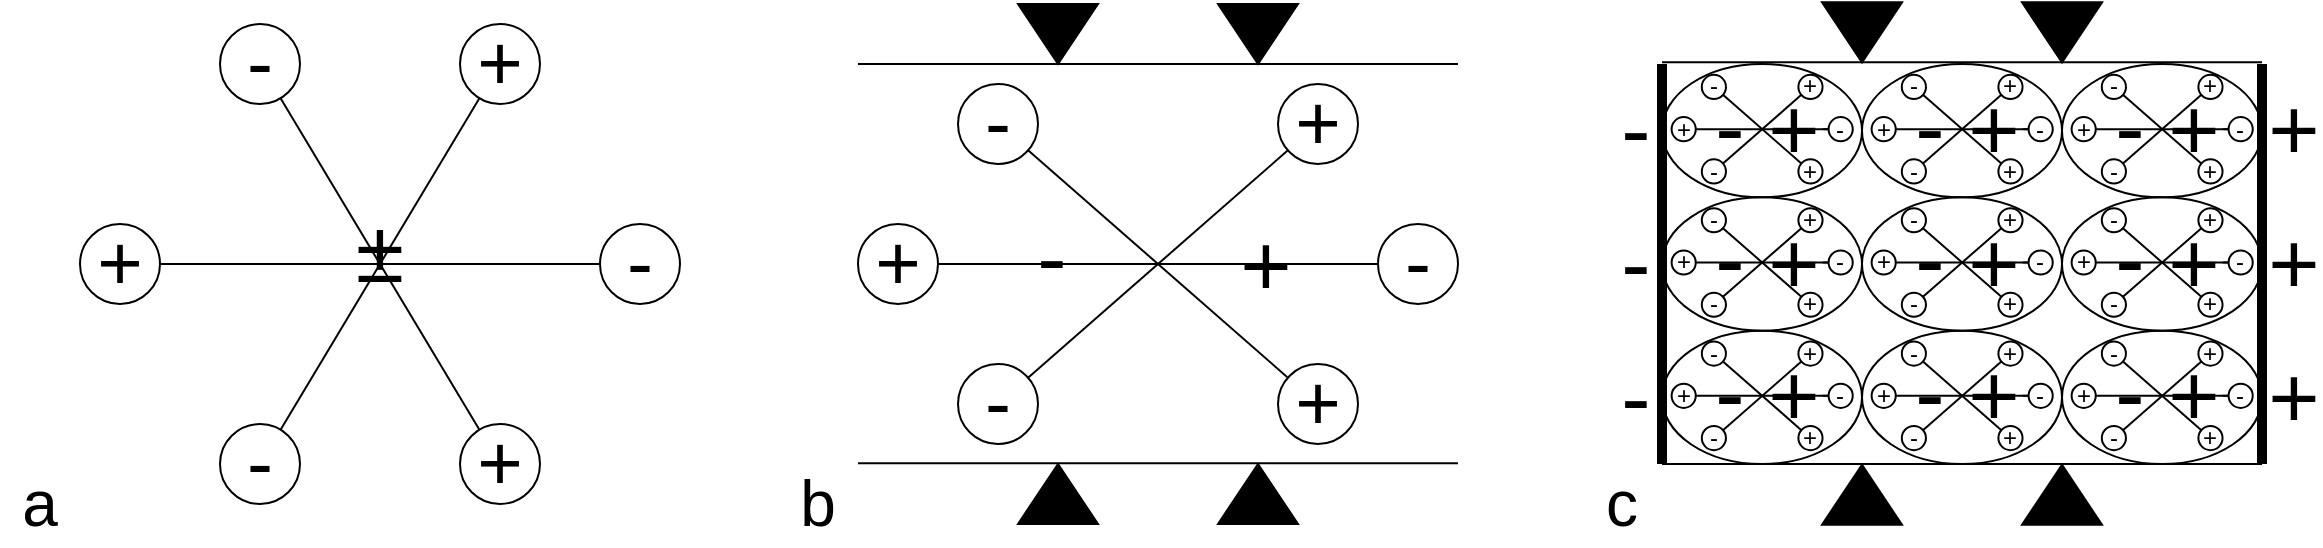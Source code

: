 <mxfile version="21.6.5" type="device">
  <diagram name="Seite-1" id="TccW4hiwPZpijfNV2Fuw">
    <mxGraphModel dx="1884" dy="1102" grid="1" gridSize="10" guides="1" tooltips="1" connect="1" arrows="1" fold="1" page="1" pageScale="1" pageWidth="827" pageHeight="1169" math="0" shadow="0">
      <root>
        <mxCell id="0" />
        <mxCell id="1" parent="0" />
        <mxCell id="H2MpeG37R6bw6gH1CRkN-14" value="" style="endArrow=none;html=1;rounded=0;" parent="1" source="H2MpeG37R6bw6gH1CRkN-22" target="H2MpeG37R6bw6gH1CRkN-18" edge="1">
          <mxGeometry width="50" height="50" relative="1" as="geometry">
            <mxPoint x="290" y="300" as="sourcePoint" />
            <mxPoint x="170" y="140" as="targetPoint" />
          </mxGeometry>
        </mxCell>
        <mxCell id="H2MpeG37R6bw6gH1CRkN-15" value="" style="endArrow=none;html=1;rounded=0;" parent="1" source="H2MpeG37R6bw6gH1CRkN-21" target="H2MpeG37R6bw6gH1CRkN-20" edge="1">
          <mxGeometry width="50" height="50" relative="1" as="geometry">
            <mxPoint x="290" y="140" as="sourcePoint" />
            <mxPoint x="170" y="300" as="targetPoint" />
          </mxGeometry>
        </mxCell>
        <mxCell id="H2MpeG37R6bw6gH1CRkN-17" value="" style="endArrow=none;html=1;rounded=0;entryX=1;entryY=0.5;entryDx=0;entryDy=0;" parent="1" source="H2MpeG37R6bw6gH1CRkN-23" target="H2MpeG37R6bw6gH1CRkN-19" edge="1">
          <mxGeometry width="50" height="50" relative="1" as="geometry">
            <mxPoint x="330" y="220" as="sourcePoint" />
            <mxPoint x="130" y="220" as="targetPoint" />
          </mxGeometry>
        </mxCell>
        <mxCell id="H2MpeG37R6bw6gH1CRkN-18" value="&lt;font style=&quot;font-size: 39px;&quot;&gt;-&lt;/font&gt;" style="ellipse;whiteSpace=wrap;html=1;" parent="1" vertex="1">
          <mxGeometry x="150" y="100" width="40" height="40" as="geometry" />
        </mxCell>
        <mxCell id="H2MpeG37R6bw6gH1CRkN-19" value="&lt;font style=&quot;font-size: 39px;&quot;&gt;+&lt;/font&gt;" style="ellipse;whiteSpace=wrap;html=1;" parent="1" vertex="1">
          <mxGeometry x="80" y="200" width="40" height="40" as="geometry" />
        </mxCell>
        <mxCell id="H2MpeG37R6bw6gH1CRkN-20" value="&lt;font style=&quot;font-size: 39px;&quot;&gt;-&lt;/font&gt;" style="ellipse;whiteSpace=wrap;html=1;" parent="1" vertex="1">
          <mxGeometry x="150" y="300" width="40" height="40" as="geometry" />
        </mxCell>
        <mxCell id="H2MpeG37R6bw6gH1CRkN-21" value="&lt;font style=&quot;font-size: 39px;&quot;&gt;+&lt;/font&gt;" style="ellipse;whiteSpace=wrap;html=1;" parent="1" vertex="1">
          <mxGeometry x="270" y="100" width="40" height="40" as="geometry" />
        </mxCell>
        <mxCell id="H2MpeG37R6bw6gH1CRkN-22" value="&lt;font style=&quot;font-size: 39px;&quot;&gt;+&lt;/font&gt;" style="ellipse;whiteSpace=wrap;html=1;" parent="1" vertex="1">
          <mxGeometry x="270" y="300" width="40" height="40" as="geometry" />
        </mxCell>
        <mxCell id="H2MpeG37R6bw6gH1CRkN-24" value="" style="endArrow=none;html=1;rounded=0;" parent="1" target="H2MpeG37R6bw6gH1CRkN-23" edge="1">
          <mxGeometry width="50" height="50" relative="1" as="geometry">
            <mxPoint x="330" y="220" as="sourcePoint" />
            <mxPoint x="130" y="220" as="targetPoint" />
          </mxGeometry>
        </mxCell>
        <mxCell id="H2MpeG37R6bw6gH1CRkN-23" value="&lt;font style=&quot;font-size: 39px;&quot;&gt;-&lt;/font&gt;" style="ellipse;whiteSpace=wrap;html=1;" parent="1" vertex="1">
          <mxGeometry x="340" y="200" width="40" height="40" as="geometry" />
        </mxCell>
        <mxCell id="H2MpeG37R6bw6gH1CRkN-25" value="" style="endArrow=none;html=1;rounded=0;" parent="1" source="H2MpeG37R6bw6gH1CRkN-32" target="H2MpeG37R6bw6gH1CRkN-28" edge="1">
          <mxGeometry width="50" height="50" relative="1" as="geometry">
            <mxPoint x="679" y="300" as="sourcePoint" />
            <mxPoint x="559" y="140" as="targetPoint" />
          </mxGeometry>
        </mxCell>
        <mxCell id="H2MpeG37R6bw6gH1CRkN-26" value="" style="endArrow=none;html=1;rounded=0;" parent="1" source="H2MpeG37R6bw6gH1CRkN-31" target="H2MpeG37R6bw6gH1CRkN-30" edge="1">
          <mxGeometry width="50" height="50" relative="1" as="geometry">
            <mxPoint x="679" y="140" as="sourcePoint" />
            <mxPoint x="559" y="300" as="targetPoint" />
          </mxGeometry>
        </mxCell>
        <mxCell id="H2MpeG37R6bw6gH1CRkN-27" value="" style="endArrow=none;html=1;rounded=0;entryX=1;entryY=0.5;entryDx=0;entryDy=0;" parent="1" source="H2MpeG37R6bw6gH1CRkN-34" target="H2MpeG37R6bw6gH1CRkN-29" edge="1">
          <mxGeometry width="50" height="50" relative="1" as="geometry">
            <mxPoint x="719" y="220" as="sourcePoint" />
            <mxPoint x="519" y="220" as="targetPoint" />
          </mxGeometry>
        </mxCell>
        <mxCell id="H2MpeG37R6bw6gH1CRkN-28" value="&lt;font style=&quot;font-size: 39px;&quot;&gt;-&lt;/font&gt;" style="ellipse;whiteSpace=wrap;html=1;" parent="1" vertex="1">
          <mxGeometry x="519" y="130" width="40" height="40" as="geometry" />
        </mxCell>
        <mxCell id="H2MpeG37R6bw6gH1CRkN-29" value="&lt;font style=&quot;font-size: 39px;&quot;&gt;+&lt;/font&gt;" style="ellipse;whiteSpace=wrap;html=1;" parent="1" vertex="1">
          <mxGeometry x="469" y="200" width="40" height="40" as="geometry" />
        </mxCell>
        <mxCell id="H2MpeG37R6bw6gH1CRkN-30" value="&lt;font style=&quot;font-size: 39px;&quot;&gt;-&lt;/font&gt;" style="ellipse;whiteSpace=wrap;html=1;" parent="1" vertex="1">
          <mxGeometry x="519" y="270" width="40" height="40" as="geometry" />
        </mxCell>
        <mxCell id="H2MpeG37R6bw6gH1CRkN-31" value="&lt;font style=&quot;font-size: 39px;&quot;&gt;+&lt;/font&gt;" style="ellipse;whiteSpace=wrap;html=1;" parent="1" vertex="1">
          <mxGeometry x="679" y="130" width="40" height="40" as="geometry" />
        </mxCell>
        <mxCell id="H2MpeG37R6bw6gH1CRkN-32" value="&lt;font style=&quot;font-size: 39px;&quot;&gt;+&lt;/font&gt;" style="ellipse;whiteSpace=wrap;html=1;" parent="1" vertex="1">
          <mxGeometry x="679" y="270" width="40" height="40" as="geometry" />
        </mxCell>
        <mxCell id="H2MpeG37R6bw6gH1CRkN-33" value="" style="endArrow=none;html=1;rounded=0;" parent="1" target="H2MpeG37R6bw6gH1CRkN-34" edge="1">
          <mxGeometry width="50" height="50" relative="1" as="geometry">
            <mxPoint x="719" y="220" as="sourcePoint" />
            <mxPoint x="519" y="220" as="targetPoint" />
          </mxGeometry>
        </mxCell>
        <mxCell id="H2MpeG37R6bw6gH1CRkN-34" value="&lt;font style=&quot;font-size: 39px;&quot;&gt;-&lt;/font&gt;" style="ellipse;whiteSpace=wrap;html=1;" parent="1" vertex="1">
          <mxGeometry x="729" y="200" width="40" height="40" as="geometry" />
        </mxCell>
        <mxCell id="H2MpeG37R6bw6gH1CRkN-37" value="" style="endArrow=none;html=1;rounded=0;" parent="1" edge="1">
          <mxGeometry width="50" height="50" relative="1" as="geometry">
            <mxPoint x="469" y="120" as="sourcePoint" />
            <mxPoint x="769" y="120" as="targetPoint" />
          </mxGeometry>
        </mxCell>
        <mxCell id="H2MpeG37R6bw6gH1CRkN-38" value="" style="endArrow=none;html=1;rounded=0;" parent="1" edge="1">
          <mxGeometry width="50" height="50" relative="1" as="geometry">
            <mxPoint x="469" y="319.63" as="sourcePoint" />
            <mxPoint x="769" y="319.63" as="targetPoint" />
          </mxGeometry>
        </mxCell>
        <mxCell id="H2MpeG37R6bw6gH1CRkN-40" value="" style="triangle;whiteSpace=wrap;html=1;direction=south;fillColor=#000000;" parent="1" vertex="1">
          <mxGeometry x="549" y="90" width="40" height="30" as="geometry" />
        </mxCell>
        <mxCell id="H2MpeG37R6bw6gH1CRkN-41" value="" style="triangle;whiteSpace=wrap;html=1;direction=south;fillColor=#000000;" parent="1" vertex="1">
          <mxGeometry x="649" y="90" width="40" height="30" as="geometry" />
        </mxCell>
        <mxCell id="H2MpeG37R6bw6gH1CRkN-42" value="" style="triangle;whiteSpace=wrap;html=1;direction=north;fillColor=#000000;" parent="1" vertex="1">
          <mxGeometry x="549" y="320" width="40" height="30" as="geometry" />
        </mxCell>
        <mxCell id="H2MpeG37R6bw6gH1CRkN-43" value="" style="triangle;whiteSpace=wrap;html=1;direction=north;fillColor=#000000;" parent="1" vertex="1">
          <mxGeometry x="649" y="320" width="40" height="30" as="geometry" />
        </mxCell>
        <mxCell id="H2MpeG37R6bw6gH1CRkN-45" value="&lt;font style=&quot;font-size: 32px;&quot;&gt;b&lt;/font&gt;" style="text;html=1;strokeColor=none;fillColor=none;align=center;verticalAlign=middle;whiteSpace=wrap;rounded=0;" parent="1" vertex="1">
          <mxGeometry x="429" y="320" width="40" height="40" as="geometry" />
        </mxCell>
        <mxCell id="H2MpeG37R6bw6gH1CRkN-47" value="&lt;font style=&quot;font-size: 32px;&quot;&gt;a&lt;/font&gt;" style="text;html=1;strokeColor=none;fillColor=none;align=center;verticalAlign=middle;whiteSpace=wrap;rounded=0;" parent="1" vertex="1">
          <mxGeometry x="40" y="320" width="40" height="40" as="geometry" />
        </mxCell>
        <mxCell id="vQO8Fa0tWsfRLP2sTiy0-2" value="&lt;font style=&quot;font-size: 44px;&quot;&gt;±&lt;/font&gt;" style="text;html=1;strokeColor=none;fillColor=none;align=center;verticalAlign=middle;whiteSpace=wrap;rounded=0;" vertex="1" parent="1">
          <mxGeometry x="210" y="194" width="40" height="40" as="geometry" />
        </mxCell>
        <mxCell id="vQO8Fa0tWsfRLP2sTiy0-3" value="&lt;font style=&quot;font-size: 44px;&quot;&gt;-&lt;/font&gt;" style="text;html=1;strokeColor=none;fillColor=none;align=center;verticalAlign=middle;whiteSpace=wrap;rounded=0;" vertex="1" parent="1">
          <mxGeometry x="546" y="197" width="40" height="40" as="geometry" />
        </mxCell>
        <mxCell id="vQO8Fa0tWsfRLP2sTiy0-4" value="&lt;font style=&quot;font-size: 44px;&quot;&gt;+&lt;/font&gt;" style="text;html=1;strokeColor=none;fillColor=none;align=center;verticalAlign=middle;whiteSpace=wrap;rounded=0;" vertex="1" parent="1">
          <mxGeometry x="653" y="201" width="40" height="40" as="geometry" />
        </mxCell>
        <mxCell id="vQO8Fa0tWsfRLP2sTiy0-327" value="&lt;font style=&quot;font-size: 32px;&quot;&gt;c&lt;/font&gt;" style="text;html=1;strokeColor=none;fillColor=none;align=center;verticalAlign=middle;whiteSpace=wrap;rounded=0;container=0;" vertex="1" parent="1">
          <mxGeometry x="831" y="320.37" width="40" height="40" as="geometry" />
        </mxCell>
        <mxCell id="vQO8Fa0tWsfRLP2sTiy0-335" value="" style="group" vertex="1" connectable="0" parent="1">
          <mxGeometry x="857.292" y="89.17" width="336.135" height="261.2" as="geometry" />
        </mxCell>
        <mxCell id="vQO8Fa0tWsfRLP2sTiy0-328" value="&lt;font style=&quot;font-size: 44px;&quot;&gt;+&lt;/font&gt;" style="text;html=1;strokeColor=none;fillColor=none;align=center;verticalAlign=middle;whiteSpace=wrap;rounded=0;container=0;" vertex="1" parent="vQO8Fa0tWsfRLP2sTiy0-335">
          <mxGeometry x="324.06" y="124.79" width="12.075" height="12.075" as="geometry" />
        </mxCell>
        <mxCell id="vQO8Fa0tWsfRLP2sTiy0-330" value="&lt;font style=&quot;font-size: 44px;&quot;&gt;+&lt;/font&gt;" style="text;html=1;strokeColor=none;fillColor=none;align=center;verticalAlign=middle;whiteSpace=wrap;rounded=0;container=0;" vertex="1" parent="vQO8Fa0tWsfRLP2sTiy0-335">
          <mxGeometry x="324.06" y="191.79" width="12.075" height="12.075" as="geometry" />
        </mxCell>
        <mxCell id="vQO8Fa0tWsfRLP2sTiy0-331" value="&lt;span style=&quot;font-size: 44px;&quot;&gt;-&lt;/span&gt;" style="text;html=1;strokeColor=none;fillColor=none;align=center;verticalAlign=middle;whiteSpace=wrap;rounded=0;container=0;" vertex="1" parent="vQO8Fa0tWsfRLP2sTiy0-335">
          <mxGeometry y="58.13" height="12.075" as="geometry" />
        </mxCell>
        <mxCell id="vQO8Fa0tWsfRLP2sTiy0-332" value="&lt;font style=&quot;font-size: 44px;&quot;&gt;-&lt;/font&gt;" style="text;html=1;strokeColor=none;fillColor=none;align=center;verticalAlign=middle;whiteSpace=wrap;rounded=0;container=0;" vertex="1" parent="vQO8Fa0tWsfRLP2sTiy0-335">
          <mxGeometry x="0.06" y="124.79" height="12.075" as="geometry" />
        </mxCell>
        <mxCell id="vQO8Fa0tWsfRLP2sTiy0-333" value="&lt;font style=&quot;font-size: 44px;&quot;&gt;-&lt;/font&gt;" style="text;html=1;strokeColor=none;fillColor=none;align=center;verticalAlign=middle;whiteSpace=wrap;rounded=0;container=0;" vertex="1" parent="vQO8Fa0tWsfRLP2sTiy0-335">
          <mxGeometry x="0.06" y="191.79" height="12.075" as="geometry" />
        </mxCell>
        <mxCell id="vQO8Fa0tWsfRLP2sTiy0-174" value="" style="endArrow=none;html=1;rounded=0;strokeWidth=5;" edge="1" parent="vQO8Fa0tWsfRLP2sTiy0-335">
          <mxGeometry width="50" height="50" relative="1" as="geometry">
            <mxPoint x="13.708" y="230.83" as="sourcePoint" />
            <mxPoint x="13.708" y="30.83" as="targetPoint" />
          </mxGeometry>
        </mxCell>
        <mxCell id="vQO8Fa0tWsfRLP2sTiy0-18" value="" style="ellipse;whiteSpace=wrap;html=1;fillColor=none;container=0;" vertex="1" parent="vQO8Fa0tWsfRLP2sTiy0-335">
          <mxGeometry x="13.708" y="30.83" width="100.0" height="66.667" as="geometry" />
        </mxCell>
        <mxCell id="vQO8Fa0tWsfRLP2sTiy0-8" value="&lt;font style=&quot;font-size: 12px;&quot;&gt;-&lt;/font&gt;" style="ellipse;whiteSpace=wrap;html=1;container=0;" vertex="1" parent="vQO8Fa0tWsfRLP2sTiy0-335">
          <mxGeometry x="33.608" y="36.24" width="12.075" height="12.075" as="geometry" />
        </mxCell>
        <mxCell id="vQO8Fa0tWsfRLP2sTiy0-9" value="&lt;font style=&quot;font-size: 12px;&quot;&gt;+&lt;/font&gt;" style="ellipse;whiteSpace=wrap;html=1;container=0;" vertex="1" parent="vQO8Fa0tWsfRLP2sTiy0-335">
          <mxGeometry x="18.514" y="57.372" width="12.075" height="12.075" as="geometry" />
        </mxCell>
        <mxCell id="vQO8Fa0tWsfRLP2sTiy0-10" value="&lt;font style=&quot;font-size: 12px;&quot;&gt;-&lt;/font&gt;" style="ellipse;whiteSpace=wrap;html=1;container=0;" vertex="1" parent="vQO8Fa0tWsfRLP2sTiy0-335">
          <mxGeometry x="33.608" y="78.503" width="12.075" height="12.075" as="geometry" />
        </mxCell>
        <mxCell id="vQO8Fa0tWsfRLP2sTiy0-11" value="&lt;font style=&quot;font-size: 12px;&quot;&gt;+&lt;/font&gt;" style="ellipse;whiteSpace=wrap;html=1;container=0;" vertex="1" parent="vQO8Fa0tWsfRLP2sTiy0-335">
          <mxGeometry x="81.909" y="36.24" width="12.075" height="12.075" as="geometry" />
        </mxCell>
        <mxCell id="vQO8Fa0tWsfRLP2sTiy0-6" value="" style="endArrow=none;html=1;rounded=0;" edge="1" parent="vQO8Fa0tWsfRLP2sTiy0-335" source="vQO8Fa0tWsfRLP2sTiy0-11" target="vQO8Fa0tWsfRLP2sTiy0-10">
          <mxGeometry width="50" height="50" relative="1" as="geometry">
            <mxPoint x="81.909" y="39.259" as="sourcePoint" />
            <mxPoint x="45.683" y="87.56" as="targetPoint" />
          </mxGeometry>
        </mxCell>
        <mxCell id="vQO8Fa0tWsfRLP2sTiy0-12" value="&lt;font style=&quot;font-size: 12px;&quot;&gt;+&lt;/font&gt;" style="ellipse;whiteSpace=wrap;html=1;container=0;" vertex="1" parent="vQO8Fa0tWsfRLP2sTiy0-335">
          <mxGeometry x="81.909" y="78.503" width="12.075" height="12.075" as="geometry" />
        </mxCell>
        <mxCell id="vQO8Fa0tWsfRLP2sTiy0-5" value="" style="endArrow=none;html=1;rounded=0;" edge="1" parent="vQO8Fa0tWsfRLP2sTiy0-335" source="vQO8Fa0tWsfRLP2sTiy0-12" target="vQO8Fa0tWsfRLP2sTiy0-8">
          <mxGeometry width="50" height="50" relative="1" as="geometry">
            <mxPoint x="81.909" y="87.56" as="sourcePoint" />
            <mxPoint x="45.683" y="39.259" as="targetPoint" />
          </mxGeometry>
        </mxCell>
        <mxCell id="vQO8Fa0tWsfRLP2sTiy0-13" value="" style="endArrow=none;html=1;rounded=0;" edge="1" parent="vQO8Fa0tWsfRLP2sTiy0-335" target="vQO8Fa0tWsfRLP2sTiy0-14">
          <mxGeometry width="50" height="50" relative="1" as="geometry">
            <mxPoint x="93.984" y="63.409" as="sourcePoint" />
            <mxPoint x="33.608" y="63.409" as="targetPoint" />
          </mxGeometry>
        </mxCell>
        <mxCell id="vQO8Fa0tWsfRLP2sTiy0-14" value="&lt;font style=&quot;font-size: 12px;&quot;&gt;-&lt;/font&gt;" style="ellipse;whiteSpace=wrap;html=1;container=0;" vertex="1" parent="vQO8Fa0tWsfRLP2sTiy0-335">
          <mxGeometry x="97.003" y="57.372" width="12.075" height="12.075" as="geometry" />
        </mxCell>
        <mxCell id="vQO8Fa0tWsfRLP2sTiy0-7" value="" style="endArrow=none;html=1;rounded=0;entryX=1;entryY=0.5;entryDx=0;entryDy=0;" edge="1" parent="vQO8Fa0tWsfRLP2sTiy0-335" source="vQO8Fa0tWsfRLP2sTiy0-14" target="vQO8Fa0tWsfRLP2sTiy0-9">
          <mxGeometry width="50" height="50" relative="1" as="geometry">
            <mxPoint x="93.984" y="63.409" as="sourcePoint" />
            <mxPoint x="33.608" y="63.409" as="targetPoint" />
          </mxGeometry>
        </mxCell>
        <mxCell id="vQO8Fa0tWsfRLP2sTiy0-15" value="&lt;font style=&quot;font-size: 44px;&quot;&gt;-&lt;/font&gt;" style="text;html=1;strokeColor=none;fillColor=none;align=center;verticalAlign=middle;whiteSpace=wrap;rounded=0;container=0;" vertex="1" parent="vQO8Fa0tWsfRLP2sTiy0-335">
          <mxGeometry x="41.759" y="56.466" width="12.075" height="12.075" as="geometry" />
        </mxCell>
        <mxCell id="vQO8Fa0tWsfRLP2sTiy0-16" value="&lt;font style=&quot;font-size: 44px;&quot;&gt;+&lt;/font&gt;" style="text;html=1;strokeColor=none;fillColor=none;align=center;verticalAlign=middle;whiteSpace=wrap;rounded=0;container=0;" vertex="1" parent="vQO8Fa0tWsfRLP2sTiy0-335">
          <mxGeometry x="74.06" y="57.674" width="12.075" height="12.075" as="geometry" />
        </mxCell>
        <mxCell id="vQO8Fa0tWsfRLP2sTiy0-208" value="" style="ellipse;whiteSpace=wrap;html=1;fillColor=none;container=0;" vertex="1" parent="vQO8Fa0tWsfRLP2sTiy0-335">
          <mxGeometry x="213.708" y="30.83" width="100.0" height="66.667" as="geometry" />
        </mxCell>
        <mxCell id="vQO8Fa0tWsfRLP2sTiy0-209" value="&lt;font style=&quot;font-size: 12px;&quot;&gt;-&lt;/font&gt;" style="ellipse;whiteSpace=wrap;html=1;container=0;" vertex="1" parent="vQO8Fa0tWsfRLP2sTiy0-335">
          <mxGeometry x="233.608" y="36.24" width="12.075" height="12.075" as="geometry" />
        </mxCell>
        <mxCell id="vQO8Fa0tWsfRLP2sTiy0-210" value="&lt;font style=&quot;font-size: 12px;&quot;&gt;+&lt;/font&gt;" style="ellipse;whiteSpace=wrap;html=1;container=0;" vertex="1" parent="vQO8Fa0tWsfRLP2sTiy0-335">
          <mxGeometry x="218.514" y="57.372" width="12.075" height="12.075" as="geometry" />
        </mxCell>
        <mxCell id="vQO8Fa0tWsfRLP2sTiy0-211" value="&lt;font style=&quot;font-size: 12px;&quot;&gt;-&lt;/font&gt;" style="ellipse;whiteSpace=wrap;html=1;container=0;" vertex="1" parent="vQO8Fa0tWsfRLP2sTiy0-335">
          <mxGeometry x="233.608" y="78.503" width="12.075" height="12.075" as="geometry" />
        </mxCell>
        <mxCell id="vQO8Fa0tWsfRLP2sTiy0-212" value="&lt;font style=&quot;font-size: 12px;&quot;&gt;+&lt;/font&gt;" style="ellipse;whiteSpace=wrap;html=1;container=0;" vertex="1" parent="vQO8Fa0tWsfRLP2sTiy0-335">
          <mxGeometry x="281.909" y="36.24" width="12.075" height="12.075" as="geometry" />
        </mxCell>
        <mxCell id="vQO8Fa0tWsfRLP2sTiy0-213" value="" style="endArrow=none;html=1;rounded=0;" edge="1" parent="vQO8Fa0tWsfRLP2sTiy0-335" source="vQO8Fa0tWsfRLP2sTiy0-212" target="vQO8Fa0tWsfRLP2sTiy0-211">
          <mxGeometry width="50" height="50" relative="1" as="geometry">
            <mxPoint x="281.909" y="39.259" as="sourcePoint" />
            <mxPoint x="245.683" y="87.56" as="targetPoint" />
          </mxGeometry>
        </mxCell>
        <mxCell id="vQO8Fa0tWsfRLP2sTiy0-214" value="&lt;font style=&quot;font-size: 12px;&quot;&gt;+&lt;/font&gt;" style="ellipse;whiteSpace=wrap;html=1;container=0;" vertex="1" parent="vQO8Fa0tWsfRLP2sTiy0-335">
          <mxGeometry x="281.909" y="78.503" width="12.075" height="12.075" as="geometry" />
        </mxCell>
        <mxCell id="vQO8Fa0tWsfRLP2sTiy0-215" value="" style="endArrow=none;html=1;rounded=0;" edge="1" parent="vQO8Fa0tWsfRLP2sTiy0-335" source="vQO8Fa0tWsfRLP2sTiy0-214" target="vQO8Fa0tWsfRLP2sTiy0-209">
          <mxGeometry width="50" height="50" relative="1" as="geometry">
            <mxPoint x="281.909" y="87.56" as="sourcePoint" />
            <mxPoint x="245.683" y="39.259" as="targetPoint" />
          </mxGeometry>
        </mxCell>
        <mxCell id="vQO8Fa0tWsfRLP2sTiy0-216" value="" style="endArrow=none;html=1;rounded=0;" edge="1" parent="vQO8Fa0tWsfRLP2sTiy0-335" target="vQO8Fa0tWsfRLP2sTiy0-217">
          <mxGeometry width="50" height="50" relative="1" as="geometry">
            <mxPoint x="293.984" y="63.409" as="sourcePoint" />
            <mxPoint x="233.608" y="63.409" as="targetPoint" />
          </mxGeometry>
        </mxCell>
        <mxCell id="vQO8Fa0tWsfRLP2sTiy0-217" value="&lt;font style=&quot;font-size: 12px;&quot;&gt;-&lt;/font&gt;" style="ellipse;whiteSpace=wrap;html=1;container=0;" vertex="1" parent="vQO8Fa0tWsfRLP2sTiy0-335">
          <mxGeometry x="297.003" y="57.372" width="12.075" height="12.075" as="geometry" />
        </mxCell>
        <mxCell id="vQO8Fa0tWsfRLP2sTiy0-218" value="" style="endArrow=none;html=1;rounded=0;entryX=1;entryY=0.5;entryDx=0;entryDy=0;" edge="1" parent="vQO8Fa0tWsfRLP2sTiy0-335" source="vQO8Fa0tWsfRLP2sTiy0-217" target="vQO8Fa0tWsfRLP2sTiy0-210">
          <mxGeometry width="50" height="50" relative="1" as="geometry">
            <mxPoint x="293.984" y="63.409" as="sourcePoint" />
            <mxPoint x="233.608" y="63.409" as="targetPoint" />
          </mxGeometry>
        </mxCell>
        <mxCell id="vQO8Fa0tWsfRLP2sTiy0-219" value="&lt;font style=&quot;font-size: 44px;&quot;&gt;-&lt;/font&gt;" style="text;html=1;strokeColor=none;fillColor=none;align=center;verticalAlign=middle;whiteSpace=wrap;rounded=0;container=0;" vertex="1" parent="vQO8Fa0tWsfRLP2sTiy0-335">
          <mxGeometry x="241.759" y="56.466" width="12.075" height="12.075" as="geometry" />
        </mxCell>
        <mxCell id="vQO8Fa0tWsfRLP2sTiy0-220" value="&lt;font style=&quot;font-size: 44px;&quot;&gt;+&lt;/font&gt;" style="text;html=1;strokeColor=none;fillColor=none;align=center;verticalAlign=middle;whiteSpace=wrap;rounded=0;container=0;" vertex="1" parent="vQO8Fa0tWsfRLP2sTiy0-335">
          <mxGeometry x="274.06" y="57.674" width="12.075" height="12.075" as="geometry" />
        </mxCell>
        <mxCell id="vQO8Fa0tWsfRLP2sTiy0-321" value="" style="endArrow=none;html=1;rounded=0;" edge="1" parent="vQO8Fa0tWsfRLP2sTiy0-335">
          <mxGeometry width="50" height="50" relative="1" as="geometry">
            <mxPoint x="13.708" y="30" as="sourcePoint" />
            <mxPoint x="313.708" y="30" as="targetPoint" />
          </mxGeometry>
        </mxCell>
        <mxCell id="vQO8Fa0tWsfRLP2sTiy0-322" value="" style="triangle;whiteSpace=wrap;html=1;direction=south;fillColor=#000000;container=0;" vertex="1" parent="vQO8Fa0tWsfRLP2sTiy0-335">
          <mxGeometry x="93.708" width="40" height="30" as="geometry" />
        </mxCell>
        <mxCell id="vQO8Fa0tWsfRLP2sTiy0-323" value="" style="triangle;whiteSpace=wrap;html=1;direction=south;fillColor=#000000;container=0;" vertex="1" parent="vQO8Fa0tWsfRLP2sTiy0-335">
          <mxGeometry x="193.708" width="40" height="30" as="geometry" />
        </mxCell>
        <mxCell id="vQO8Fa0tWsfRLP2sTiy0-329" value="&lt;span style=&quot;font-size: 44px;&quot;&gt;+&lt;/span&gt;" style="text;html=1;strokeColor=none;fillColor=none;align=center;verticalAlign=middle;whiteSpace=wrap;rounded=0;container=0;" vertex="1" parent="vQO8Fa0tWsfRLP2sTiy0-335">
          <mxGeometry x="324" y="58.13" width="12.075" height="12.075" as="geometry" />
        </mxCell>
        <mxCell id="vQO8Fa0tWsfRLP2sTiy0-222" value="" style="ellipse;whiteSpace=wrap;html=1;fillColor=none;container=0;" vertex="1" parent="vQO8Fa0tWsfRLP2sTiy0-335">
          <mxGeometry x="113.708" y="30.83" width="100.0" height="66.667" as="geometry" />
        </mxCell>
        <mxCell id="vQO8Fa0tWsfRLP2sTiy0-223" value="&lt;font style=&quot;font-size: 12px;&quot;&gt;-&lt;/font&gt;" style="ellipse;whiteSpace=wrap;html=1;container=0;" vertex="1" parent="vQO8Fa0tWsfRLP2sTiy0-335">
          <mxGeometry x="133.608" y="36.24" width="12.075" height="12.075" as="geometry" />
        </mxCell>
        <mxCell id="vQO8Fa0tWsfRLP2sTiy0-224" value="&lt;font style=&quot;font-size: 12px;&quot;&gt;+&lt;/font&gt;" style="ellipse;whiteSpace=wrap;html=1;container=0;" vertex="1" parent="vQO8Fa0tWsfRLP2sTiy0-335">
          <mxGeometry x="118.514" y="57.372" width="12.075" height="12.075" as="geometry" />
        </mxCell>
        <mxCell id="vQO8Fa0tWsfRLP2sTiy0-225" value="&lt;font style=&quot;font-size: 12px;&quot;&gt;-&lt;/font&gt;" style="ellipse;whiteSpace=wrap;html=1;container=0;" vertex="1" parent="vQO8Fa0tWsfRLP2sTiy0-335">
          <mxGeometry x="133.608" y="78.503" width="12.075" height="12.075" as="geometry" />
        </mxCell>
        <mxCell id="vQO8Fa0tWsfRLP2sTiy0-226" value="&lt;font style=&quot;font-size: 12px;&quot;&gt;+&lt;/font&gt;" style="ellipse;whiteSpace=wrap;html=1;container=0;" vertex="1" parent="vQO8Fa0tWsfRLP2sTiy0-335">
          <mxGeometry x="181.909" y="36.24" width="12.075" height="12.075" as="geometry" />
        </mxCell>
        <mxCell id="vQO8Fa0tWsfRLP2sTiy0-227" value="" style="endArrow=none;html=1;rounded=0;" edge="1" parent="vQO8Fa0tWsfRLP2sTiy0-335" source="vQO8Fa0tWsfRLP2sTiy0-226" target="vQO8Fa0tWsfRLP2sTiy0-225">
          <mxGeometry width="50" height="50" relative="1" as="geometry">
            <mxPoint x="181.909" y="39.259" as="sourcePoint" />
            <mxPoint x="145.683" y="87.56" as="targetPoint" />
          </mxGeometry>
        </mxCell>
        <mxCell id="vQO8Fa0tWsfRLP2sTiy0-228" value="&lt;font style=&quot;font-size: 12px;&quot;&gt;+&lt;/font&gt;" style="ellipse;whiteSpace=wrap;html=1;container=0;" vertex="1" parent="vQO8Fa0tWsfRLP2sTiy0-335">
          <mxGeometry x="181.909" y="78.503" width="12.075" height="12.075" as="geometry" />
        </mxCell>
        <mxCell id="vQO8Fa0tWsfRLP2sTiy0-229" value="" style="endArrow=none;html=1;rounded=0;" edge="1" parent="vQO8Fa0tWsfRLP2sTiy0-335" source="vQO8Fa0tWsfRLP2sTiy0-228" target="vQO8Fa0tWsfRLP2sTiy0-223">
          <mxGeometry width="50" height="50" relative="1" as="geometry">
            <mxPoint x="181.909" y="87.56" as="sourcePoint" />
            <mxPoint x="145.683" y="39.259" as="targetPoint" />
          </mxGeometry>
        </mxCell>
        <mxCell id="vQO8Fa0tWsfRLP2sTiy0-230" value="" style="endArrow=none;html=1;rounded=0;" edge="1" parent="vQO8Fa0tWsfRLP2sTiy0-335" target="vQO8Fa0tWsfRLP2sTiy0-231">
          <mxGeometry width="50" height="50" relative="1" as="geometry">
            <mxPoint x="193.984" y="63.409" as="sourcePoint" />
            <mxPoint x="133.608" y="63.409" as="targetPoint" />
          </mxGeometry>
        </mxCell>
        <mxCell id="vQO8Fa0tWsfRLP2sTiy0-231" value="&lt;font style=&quot;font-size: 12px;&quot;&gt;-&lt;/font&gt;" style="ellipse;whiteSpace=wrap;html=1;container=0;" vertex="1" parent="vQO8Fa0tWsfRLP2sTiy0-335">
          <mxGeometry x="197.003" y="57.372" width="12.075" height="12.075" as="geometry" />
        </mxCell>
        <mxCell id="vQO8Fa0tWsfRLP2sTiy0-232" value="" style="endArrow=none;html=1;rounded=0;entryX=1;entryY=0.5;entryDx=0;entryDy=0;" edge="1" parent="vQO8Fa0tWsfRLP2sTiy0-335" source="vQO8Fa0tWsfRLP2sTiy0-231" target="vQO8Fa0tWsfRLP2sTiy0-224">
          <mxGeometry width="50" height="50" relative="1" as="geometry">
            <mxPoint x="193.984" y="63.409" as="sourcePoint" />
            <mxPoint x="133.608" y="63.409" as="targetPoint" />
          </mxGeometry>
        </mxCell>
        <mxCell id="vQO8Fa0tWsfRLP2sTiy0-233" value="&lt;font style=&quot;font-size: 44px;&quot;&gt;-&lt;/font&gt;" style="text;html=1;strokeColor=none;fillColor=none;align=center;verticalAlign=middle;whiteSpace=wrap;rounded=0;container=0;" vertex="1" parent="vQO8Fa0tWsfRLP2sTiy0-335">
          <mxGeometry x="141.759" y="56.466" width="12.075" height="12.075" as="geometry" />
        </mxCell>
        <mxCell id="vQO8Fa0tWsfRLP2sTiy0-234" value="&lt;font style=&quot;font-size: 44px;&quot;&gt;+&lt;/font&gt;" style="text;html=1;strokeColor=none;fillColor=none;align=center;verticalAlign=middle;whiteSpace=wrap;rounded=0;container=0;" vertex="1" parent="vQO8Fa0tWsfRLP2sTiy0-335">
          <mxGeometry x="174.06" y="57.674" width="12.075" height="12.075" as="geometry" />
        </mxCell>
        <mxCell id="vQO8Fa0tWsfRLP2sTiy0-236" value="" style="ellipse;whiteSpace=wrap;html=1;fillColor=none;container=0;" vertex="1" parent="vQO8Fa0tWsfRLP2sTiy0-335">
          <mxGeometry x="13.708" y="97.497" width="100.0" height="66.667" as="geometry" />
        </mxCell>
        <mxCell id="vQO8Fa0tWsfRLP2sTiy0-237" value="&lt;font style=&quot;font-size: 12px;&quot;&gt;-&lt;/font&gt;" style="ellipse;whiteSpace=wrap;html=1;container=0;" vertex="1" parent="vQO8Fa0tWsfRLP2sTiy0-335">
          <mxGeometry x="33.608" y="102.907" width="12.075" height="12.075" as="geometry" />
        </mxCell>
        <mxCell id="vQO8Fa0tWsfRLP2sTiy0-238" value="&lt;font style=&quot;font-size: 12px;&quot;&gt;+&lt;/font&gt;" style="ellipse;whiteSpace=wrap;html=1;container=0;" vertex="1" parent="vQO8Fa0tWsfRLP2sTiy0-335">
          <mxGeometry x="18.514" y="124.038" width="12.075" height="12.075" as="geometry" />
        </mxCell>
        <mxCell id="vQO8Fa0tWsfRLP2sTiy0-239" value="&lt;font style=&quot;font-size: 12px;&quot;&gt;-&lt;/font&gt;" style="ellipse;whiteSpace=wrap;html=1;container=0;" vertex="1" parent="vQO8Fa0tWsfRLP2sTiy0-335">
          <mxGeometry x="33.608" y="145.17" width="12.075" height="12.075" as="geometry" />
        </mxCell>
        <mxCell id="vQO8Fa0tWsfRLP2sTiy0-240" value="&lt;font style=&quot;font-size: 12px;&quot;&gt;+&lt;/font&gt;" style="ellipse;whiteSpace=wrap;html=1;container=0;" vertex="1" parent="vQO8Fa0tWsfRLP2sTiy0-335">
          <mxGeometry x="81.909" y="102.907" width="12.075" height="12.075" as="geometry" />
        </mxCell>
        <mxCell id="vQO8Fa0tWsfRLP2sTiy0-241" value="" style="endArrow=none;html=1;rounded=0;" edge="1" parent="vQO8Fa0tWsfRLP2sTiy0-335" source="vQO8Fa0tWsfRLP2sTiy0-240" target="vQO8Fa0tWsfRLP2sTiy0-239">
          <mxGeometry width="50" height="50" relative="1" as="geometry">
            <mxPoint x="81.909" y="105.926" as="sourcePoint" />
            <mxPoint x="45.683" y="154.227" as="targetPoint" />
          </mxGeometry>
        </mxCell>
        <mxCell id="vQO8Fa0tWsfRLP2sTiy0-242" value="&lt;font style=&quot;font-size: 12px;&quot;&gt;+&lt;/font&gt;" style="ellipse;whiteSpace=wrap;html=1;container=0;" vertex="1" parent="vQO8Fa0tWsfRLP2sTiy0-335">
          <mxGeometry x="81.909" y="145.17" width="12.075" height="12.075" as="geometry" />
        </mxCell>
        <mxCell id="vQO8Fa0tWsfRLP2sTiy0-243" value="" style="endArrow=none;html=1;rounded=0;" edge="1" parent="vQO8Fa0tWsfRLP2sTiy0-335" source="vQO8Fa0tWsfRLP2sTiy0-242" target="vQO8Fa0tWsfRLP2sTiy0-237">
          <mxGeometry width="50" height="50" relative="1" as="geometry">
            <mxPoint x="81.909" y="154.227" as="sourcePoint" />
            <mxPoint x="45.683" y="105.926" as="targetPoint" />
          </mxGeometry>
        </mxCell>
        <mxCell id="vQO8Fa0tWsfRLP2sTiy0-244" value="" style="endArrow=none;html=1;rounded=0;" edge="1" parent="vQO8Fa0tWsfRLP2sTiy0-335" target="vQO8Fa0tWsfRLP2sTiy0-245">
          <mxGeometry width="50" height="50" relative="1" as="geometry">
            <mxPoint x="93.984" y="130.076" as="sourcePoint" />
            <mxPoint x="33.608" y="130.076" as="targetPoint" />
          </mxGeometry>
        </mxCell>
        <mxCell id="vQO8Fa0tWsfRLP2sTiy0-245" value="&lt;font style=&quot;font-size: 12px;&quot;&gt;-&lt;/font&gt;" style="ellipse;whiteSpace=wrap;html=1;container=0;" vertex="1" parent="vQO8Fa0tWsfRLP2sTiy0-335">
          <mxGeometry x="97.003" y="124.038" width="12.075" height="12.075" as="geometry" />
        </mxCell>
        <mxCell id="vQO8Fa0tWsfRLP2sTiy0-246" value="" style="endArrow=none;html=1;rounded=0;entryX=1;entryY=0.5;entryDx=0;entryDy=0;" edge="1" parent="vQO8Fa0tWsfRLP2sTiy0-335" source="vQO8Fa0tWsfRLP2sTiy0-245" target="vQO8Fa0tWsfRLP2sTiy0-238">
          <mxGeometry width="50" height="50" relative="1" as="geometry">
            <mxPoint x="93.984" y="130.076" as="sourcePoint" />
            <mxPoint x="33.608" y="130.076" as="targetPoint" />
          </mxGeometry>
        </mxCell>
        <mxCell id="vQO8Fa0tWsfRLP2sTiy0-247" value="&lt;font style=&quot;font-size: 44px;&quot;&gt;-&lt;/font&gt;" style="text;html=1;strokeColor=none;fillColor=none;align=center;verticalAlign=middle;whiteSpace=wrap;rounded=0;container=0;" vertex="1" parent="vQO8Fa0tWsfRLP2sTiy0-335">
          <mxGeometry x="41.759" y="123.133" width="12.075" height="12.075" as="geometry" />
        </mxCell>
        <mxCell id="vQO8Fa0tWsfRLP2sTiy0-248" value="&lt;font style=&quot;font-size: 44px;&quot;&gt;+&lt;/font&gt;" style="text;html=1;strokeColor=none;fillColor=none;align=center;verticalAlign=middle;whiteSpace=wrap;rounded=0;container=0;" vertex="1" parent="vQO8Fa0tWsfRLP2sTiy0-335">
          <mxGeometry x="74.06" y="124.34" width="12.075" height="12.075" as="geometry" />
        </mxCell>
        <mxCell id="vQO8Fa0tWsfRLP2sTiy0-250" value="" style="ellipse;whiteSpace=wrap;html=1;fillColor=none;container=0;" vertex="1" parent="vQO8Fa0tWsfRLP2sTiy0-335">
          <mxGeometry x="213.708" y="97.497" width="100.0" height="66.667" as="geometry" />
        </mxCell>
        <mxCell id="vQO8Fa0tWsfRLP2sTiy0-251" value="&lt;font style=&quot;font-size: 12px;&quot;&gt;-&lt;/font&gt;" style="ellipse;whiteSpace=wrap;html=1;container=0;" vertex="1" parent="vQO8Fa0tWsfRLP2sTiy0-335">
          <mxGeometry x="233.608" y="102.907" width="12.075" height="12.075" as="geometry" />
        </mxCell>
        <mxCell id="vQO8Fa0tWsfRLP2sTiy0-252" value="&lt;font style=&quot;font-size: 12px;&quot;&gt;+&lt;/font&gt;" style="ellipse;whiteSpace=wrap;html=1;container=0;" vertex="1" parent="vQO8Fa0tWsfRLP2sTiy0-335">
          <mxGeometry x="218.514" y="124.038" width="12.075" height="12.075" as="geometry" />
        </mxCell>
        <mxCell id="vQO8Fa0tWsfRLP2sTiy0-253" value="&lt;font style=&quot;font-size: 12px;&quot;&gt;-&lt;/font&gt;" style="ellipse;whiteSpace=wrap;html=1;container=0;" vertex="1" parent="vQO8Fa0tWsfRLP2sTiy0-335">
          <mxGeometry x="233.608" y="145.17" width="12.075" height="12.075" as="geometry" />
        </mxCell>
        <mxCell id="vQO8Fa0tWsfRLP2sTiy0-254" value="&lt;font style=&quot;font-size: 12px;&quot;&gt;+&lt;/font&gt;" style="ellipse;whiteSpace=wrap;html=1;container=0;" vertex="1" parent="vQO8Fa0tWsfRLP2sTiy0-335">
          <mxGeometry x="281.909" y="102.907" width="12.075" height="12.075" as="geometry" />
        </mxCell>
        <mxCell id="vQO8Fa0tWsfRLP2sTiy0-255" value="" style="endArrow=none;html=1;rounded=0;" edge="1" parent="vQO8Fa0tWsfRLP2sTiy0-335" source="vQO8Fa0tWsfRLP2sTiy0-254" target="vQO8Fa0tWsfRLP2sTiy0-253">
          <mxGeometry width="50" height="50" relative="1" as="geometry">
            <mxPoint x="281.909" y="105.926" as="sourcePoint" />
            <mxPoint x="245.683" y="154.227" as="targetPoint" />
          </mxGeometry>
        </mxCell>
        <mxCell id="vQO8Fa0tWsfRLP2sTiy0-256" value="&lt;font style=&quot;font-size: 12px;&quot;&gt;+&lt;/font&gt;" style="ellipse;whiteSpace=wrap;html=1;container=0;" vertex="1" parent="vQO8Fa0tWsfRLP2sTiy0-335">
          <mxGeometry x="281.909" y="145.17" width="12.075" height="12.075" as="geometry" />
        </mxCell>
        <mxCell id="vQO8Fa0tWsfRLP2sTiy0-257" value="" style="endArrow=none;html=1;rounded=0;" edge="1" parent="vQO8Fa0tWsfRLP2sTiy0-335" source="vQO8Fa0tWsfRLP2sTiy0-256" target="vQO8Fa0tWsfRLP2sTiy0-251">
          <mxGeometry width="50" height="50" relative="1" as="geometry">
            <mxPoint x="281.909" y="154.227" as="sourcePoint" />
            <mxPoint x="245.683" y="105.926" as="targetPoint" />
          </mxGeometry>
        </mxCell>
        <mxCell id="vQO8Fa0tWsfRLP2sTiy0-258" value="" style="endArrow=none;html=1;rounded=0;" edge="1" parent="vQO8Fa0tWsfRLP2sTiy0-335" target="vQO8Fa0tWsfRLP2sTiy0-259">
          <mxGeometry width="50" height="50" relative="1" as="geometry">
            <mxPoint x="293.984" y="130.076" as="sourcePoint" />
            <mxPoint x="233.608" y="130.076" as="targetPoint" />
          </mxGeometry>
        </mxCell>
        <mxCell id="vQO8Fa0tWsfRLP2sTiy0-259" value="&lt;font style=&quot;font-size: 12px;&quot;&gt;-&lt;/font&gt;" style="ellipse;whiteSpace=wrap;html=1;container=0;" vertex="1" parent="vQO8Fa0tWsfRLP2sTiy0-335">
          <mxGeometry x="297.003" y="124.038" width="12.075" height="12.075" as="geometry" />
        </mxCell>
        <mxCell id="vQO8Fa0tWsfRLP2sTiy0-260" value="" style="endArrow=none;html=1;rounded=0;entryX=1;entryY=0.5;entryDx=0;entryDy=0;" edge="1" parent="vQO8Fa0tWsfRLP2sTiy0-335" source="vQO8Fa0tWsfRLP2sTiy0-259" target="vQO8Fa0tWsfRLP2sTiy0-252">
          <mxGeometry width="50" height="50" relative="1" as="geometry">
            <mxPoint x="293.984" y="130.076" as="sourcePoint" />
            <mxPoint x="233.608" y="130.076" as="targetPoint" />
          </mxGeometry>
        </mxCell>
        <mxCell id="vQO8Fa0tWsfRLP2sTiy0-261" value="&lt;font style=&quot;font-size: 44px;&quot;&gt;-&lt;/font&gt;" style="text;html=1;strokeColor=none;fillColor=none;align=center;verticalAlign=middle;whiteSpace=wrap;rounded=0;container=0;" vertex="1" parent="vQO8Fa0tWsfRLP2sTiy0-335">
          <mxGeometry x="241.759" y="123.133" width="12.075" height="12.075" as="geometry" />
        </mxCell>
        <mxCell id="vQO8Fa0tWsfRLP2sTiy0-262" value="&lt;font style=&quot;font-size: 44px;&quot;&gt;+&lt;/font&gt;" style="text;html=1;strokeColor=none;fillColor=none;align=center;verticalAlign=middle;whiteSpace=wrap;rounded=0;container=0;" vertex="1" parent="vQO8Fa0tWsfRLP2sTiy0-335">
          <mxGeometry x="274.06" y="124.34" width="12.075" height="12.075" as="geometry" />
        </mxCell>
        <mxCell id="vQO8Fa0tWsfRLP2sTiy0-264" value="" style="ellipse;whiteSpace=wrap;html=1;fillColor=none;container=0;" vertex="1" parent="vQO8Fa0tWsfRLP2sTiy0-335">
          <mxGeometry x="113.708" y="97.497" width="100.0" height="66.667" as="geometry" />
        </mxCell>
        <mxCell id="vQO8Fa0tWsfRLP2sTiy0-265" value="&lt;font style=&quot;font-size: 12px;&quot;&gt;-&lt;/font&gt;" style="ellipse;whiteSpace=wrap;html=1;container=0;" vertex="1" parent="vQO8Fa0tWsfRLP2sTiy0-335">
          <mxGeometry x="133.608" y="102.907" width="12.075" height="12.075" as="geometry" />
        </mxCell>
        <mxCell id="vQO8Fa0tWsfRLP2sTiy0-266" value="&lt;font style=&quot;font-size: 12px;&quot;&gt;+&lt;/font&gt;" style="ellipse;whiteSpace=wrap;html=1;container=0;" vertex="1" parent="vQO8Fa0tWsfRLP2sTiy0-335">
          <mxGeometry x="118.514" y="124.038" width="12.075" height="12.075" as="geometry" />
        </mxCell>
        <mxCell id="vQO8Fa0tWsfRLP2sTiy0-267" value="&lt;font style=&quot;font-size: 12px;&quot;&gt;-&lt;/font&gt;" style="ellipse;whiteSpace=wrap;html=1;container=0;" vertex="1" parent="vQO8Fa0tWsfRLP2sTiy0-335">
          <mxGeometry x="133.608" y="145.17" width="12.075" height="12.075" as="geometry" />
        </mxCell>
        <mxCell id="vQO8Fa0tWsfRLP2sTiy0-268" value="&lt;font style=&quot;font-size: 12px;&quot;&gt;+&lt;/font&gt;" style="ellipse;whiteSpace=wrap;html=1;container=0;" vertex="1" parent="vQO8Fa0tWsfRLP2sTiy0-335">
          <mxGeometry x="181.909" y="102.907" width="12.075" height="12.075" as="geometry" />
        </mxCell>
        <mxCell id="vQO8Fa0tWsfRLP2sTiy0-269" value="" style="endArrow=none;html=1;rounded=0;" edge="1" parent="vQO8Fa0tWsfRLP2sTiy0-335" source="vQO8Fa0tWsfRLP2sTiy0-268" target="vQO8Fa0tWsfRLP2sTiy0-267">
          <mxGeometry width="50" height="50" relative="1" as="geometry">
            <mxPoint x="181.909" y="105.926" as="sourcePoint" />
            <mxPoint x="145.683" y="154.227" as="targetPoint" />
          </mxGeometry>
        </mxCell>
        <mxCell id="vQO8Fa0tWsfRLP2sTiy0-270" value="&lt;font style=&quot;font-size: 12px;&quot;&gt;+&lt;/font&gt;" style="ellipse;whiteSpace=wrap;html=1;container=0;" vertex="1" parent="vQO8Fa0tWsfRLP2sTiy0-335">
          <mxGeometry x="181.909" y="145.17" width="12.075" height="12.075" as="geometry" />
        </mxCell>
        <mxCell id="vQO8Fa0tWsfRLP2sTiy0-271" value="" style="endArrow=none;html=1;rounded=0;" edge="1" parent="vQO8Fa0tWsfRLP2sTiy0-335" source="vQO8Fa0tWsfRLP2sTiy0-270" target="vQO8Fa0tWsfRLP2sTiy0-265">
          <mxGeometry width="50" height="50" relative="1" as="geometry">
            <mxPoint x="181.909" y="154.227" as="sourcePoint" />
            <mxPoint x="145.683" y="105.926" as="targetPoint" />
          </mxGeometry>
        </mxCell>
        <mxCell id="vQO8Fa0tWsfRLP2sTiy0-272" value="" style="endArrow=none;html=1;rounded=0;" edge="1" parent="vQO8Fa0tWsfRLP2sTiy0-335" target="vQO8Fa0tWsfRLP2sTiy0-273">
          <mxGeometry width="50" height="50" relative="1" as="geometry">
            <mxPoint x="193.984" y="130.076" as="sourcePoint" />
            <mxPoint x="133.608" y="130.076" as="targetPoint" />
          </mxGeometry>
        </mxCell>
        <mxCell id="vQO8Fa0tWsfRLP2sTiy0-273" value="&lt;font style=&quot;font-size: 12px;&quot;&gt;-&lt;/font&gt;" style="ellipse;whiteSpace=wrap;html=1;container=0;" vertex="1" parent="vQO8Fa0tWsfRLP2sTiy0-335">
          <mxGeometry x="197.003" y="124.038" width="12.075" height="12.075" as="geometry" />
        </mxCell>
        <mxCell id="vQO8Fa0tWsfRLP2sTiy0-274" value="" style="endArrow=none;html=1;rounded=0;entryX=1;entryY=0.5;entryDx=0;entryDy=0;" edge="1" parent="vQO8Fa0tWsfRLP2sTiy0-335" source="vQO8Fa0tWsfRLP2sTiy0-273" target="vQO8Fa0tWsfRLP2sTiy0-266">
          <mxGeometry width="50" height="50" relative="1" as="geometry">
            <mxPoint x="193.984" y="130.076" as="sourcePoint" />
            <mxPoint x="133.608" y="130.076" as="targetPoint" />
          </mxGeometry>
        </mxCell>
        <mxCell id="vQO8Fa0tWsfRLP2sTiy0-275" value="&lt;font style=&quot;font-size: 44px;&quot;&gt;-&lt;/font&gt;" style="text;html=1;strokeColor=none;fillColor=none;align=center;verticalAlign=middle;whiteSpace=wrap;rounded=0;container=0;" vertex="1" parent="vQO8Fa0tWsfRLP2sTiy0-335">
          <mxGeometry x="141.759" y="123.133" width="12.075" height="12.075" as="geometry" />
        </mxCell>
        <mxCell id="vQO8Fa0tWsfRLP2sTiy0-276" value="&lt;font style=&quot;font-size: 44px;&quot;&gt;+&lt;/font&gt;" style="text;html=1;strokeColor=none;fillColor=none;align=center;verticalAlign=middle;whiteSpace=wrap;rounded=0;container=0;" vertex="1" parent="vQO8Fa0tWsfRLP2sTiy0-335">
          <mxGeometry x="174.06" y="124.34" width="12.075" height="12.075" as="geometry" />
        </mxCell>
        <mxCell id="vQO8Fa0tWsfRLP2sTiy0-278" value="" style="ellipse;whiteSpace=wrap;html=1;fillColor=none;container=0;" vertex="1" parent="vQO8Fa0tWsfRLP2sTiy0-335">
          <mxGeometry x="13.708" y="164.163" width="100.0" height="66.667" as="geometry" />
        </mxCell>
        <mxCell id="vQO8Fa0tWsfRLP2sTiy0-279" value="&lt;font style=&quot;font-size: 12px;&quot;&gt;-&lt;/font&gt;" style="ellipse;whiteSpace=wrap;html=1;container=0;" vertex="1" parent="vQO8Fa0tWsfRLP2sTiy0-335">
          <mxGeometry x="33.608" y="169.573" width="12.075" height="12.075" as="geometry" />
        </mxCell>
        <mxCell id="vQO8Fa0tWsfRLP2sTiy0-280" value="&lt;font style=&quot;font-size: 12px;&quot;&gt;+&lt;/font&gt;" style="ellipse;whiteSpace=wrap;html=1;container=0;" vertex="1" parent="vQO8Fa0tWsfRLP2sTiy0-335">
          <mxGeometry x="18.514" y="190.705" width="12.075" height="12.075" as="geometry" />
        </mxCell>
        <mxCell id="vQO8Fa0tWsfRLP2sTiy0-281" value="&lt;font style=&quot;font-size: 12px;&quot;&gt;-&lt;/font&gt;" style="ellipse;whiteSpace=wrap;html=1;container=0;" vertex="1" parent="vQO8Fa0tWsfRLP2sTiy0-335">
          <mxGeometry x="33.608" y="211.837" width="12.075" height="12.075" as="geometry" />
        </mxCell>
        <mxCell id="vQO8Fa0tWsfRLP2sTiy0-282" value="&lt;font style=&quot;font-size: 12px;&quot;&gt;+&lt;/font&gt;" style="ellipse;whiteSpace=wrap;html=1;container=0;" vertex="1" parent="vQO8Fa0tWsfRLP2sTiy0-335">
          <mxGeometry x="81.909" y="169.573" width="12.075" height="12.075" as="geometry" />
        </mxCell>
        <mxCell id="vQO8Fa0tWsfRLP2sTiy0-283" value="" style="endArrow=none;html=1;rounded=0;" edge="1" parent="vQO8Fa0tWsfRLP2sTiy0-335" source="vQO8Fa0tWsfRLP2sTiy0-282" target="vQO8Fa0tWsfRLP2sTiy0-281">
          <mxGeometry width="50" height="50" relative="1" as="geometry">
            <mxPoint x="81.909" y="172.592" as="sourcePoint" />
            <mxPoint x="45.683" y="220.893" as="targetPoint" />
          </mxGeometry>
        </mxCell>
        <mxCell id="vQO8Fa0tWsfRLP2sTiy0-284" value="&lt;font style=&quot;font-size: 12px;&quot;&gt;+&lt;/font&gt;" style="ellipse;whiteSpace=wrap;html=1;container=0;" vertex="1" parent="vQO8Fa0tWsfRLP2sTiy0-335">
          <mxGeometry x="81.909" y="211.837" width="12.075" height="12.075" as="geometry" />
        </mxCell>
        <mxCell id="vQO8Fa0tWsfRLP2sTiy0-285" value="" style="endArrow=none;html=1;rounded=0;" edge="1" parent="vQO8Fa0tWsfRLP2sTiy0-335" source="vQO8Fa0tWsfRLP2sTiy0-284" target="vQO8Fa0tWsfRLP2sTiy0-279">
          <mxGeometry width="50" height="50" relative="1" as="geometry">
            <mxPoint x="81.909" y="220.893" as="sourcePoint" />
            <mxPoint x="45.683" y="172.592" as="targetPoint" />
          </mxGeometry>
        </mxCell>
        <mxCell id="vQO8Fa0tWsfRLP2sTiy0-286" value="" style="endArrow=none;html=1;rounded=0;" edge="1" parent="vQO8Fa0tWsfRLP2sTiy0-335" target="vQO8Fa0tWsfRLP2sTiy0-287">
          <mxGeometry width="50" height="50" relative="1" as="geometry">
            <mxPoint x="93.984" y="196.743" as="sourcePoint" />
            <mxPoint x="33.608" y="196.743" as="targetPoint" />
          </mxGeometry>
        </mxCell>
        <mxCell id="vQO8Fa0tWsfRLP2sTiy0-287" value="&lt;font style=&quot;font-size: 12px;&quot;&gt;-&lt;/font&gt;" style="ellipse;whiteSpace=wrap;html=1;container=0;" vertex="1" parent="vQO8Fa0tWsfRLP2sTiy0-335">
          <mxGeometry x="97.003" y="190.705" width="12.075" height="12.075" as="geometry" />
        </mxCell>
        <mxCell id="vQO8Fa0tWsfRLP2sTiy0-288" value="" style="endArrow=none;html=1;rounded=0;entryX=1;entryY=0.5;entryDx=0;entryDy=0;" edge="1" parent="vQO8Fa0tWsfRLP2sTiy0-335" source="vQO8Fa0tWsfRLP2sTiy0-287" target="vQO8Fa0tWsfRLP2sTiy0-280">
          <mxGeometry width="50" height="50" relative="1" as="geometry">
            <mxPoint x="93.984" y="196.743" as="sourcePoint" />
            <mxPoint x="33.608" y="196.743" as="targetPoint" />
          </mxGeometry>
        </mxCell>
        <mxCell id="vQO8Fa0tWsfRLP2sTiy0-289" value="&lt;font style=&quot;font-size: 44px;&quot;&gt;-&lt;/font&gt;" style="text;html=1;strokeColor=none;fillColor=none;align=center;verticalAlign=middle;whiteSpace=wrap;rounded=0;container=0;" vertex="1" parent="vQO8Fa0tWsfRLP2sTiy0-335">
          <mxGeometry x="41.759" y="189.799" width="12.075" height="12.075" as="geometry" />
        </mxCell>
        <mxCell id="vQO8Fa0tWsfRLP2sTiy0-290" value="&lt;font style=&quot;font-size: 44px;&quot;&gt;+&lt;/font&gt;" style="text;html=1;strokeColor=none;fillColor=none;align=center;verticalAlign=middle;whiteSpace=wrap;rounded=0;container=0;" vertex="1" parent="vQO8Fa0tWsfRLP2sTiy0-335">
          <mxGeometry x="74.06" y="191.007" width="12.075" height="12.075" as="geometry" />
        </mxCell>
        <mxCell id="vQO8Fa0tWsfRLP2sTiy0-292" value="" style="ellipse;whiteSpace=wrap;html=1;fillColor=none;container=0;" vertex="1" parent="vQO8Fa0tWsfRLP2sTiy0-335">
          <mxGeometry x="213.708" y="164.163" width="100.0" height="66.667" as="geometry" />
        </mxCell>
        <mxCell id="vQO8Fa0tWsfRLP2sTiy0-293" value="&lt;font style=&quot;font-size: 12px;&quot;&gt;-&lt;/font&gt;" style="ellipse;whiteSpace=wrap;html=1;container=0;" vertex="1" parent="vQO8Fa0tWsfRLP2sTiy0-335">
          <mxGeometry x="233.608" y="169.573" width="12.075" height="12.075" as="geometry" />
        </mxCell>
        <mxCell id="vQO8Fa0tWsfRLP2sTiy0-294" value="&lt;font style=&quot;font-size: 12px;&quot;&gt;+&lt;/font&gt;" style="ellipse;whiteSpace=wrap;html=1;container=0;" vertex="1" parent="vQO8Fa0tWsfRLP2sTiy0-335">
          <mxGeometry x="218.514" y="190.705" width="12.075" height="12.075" as="geometry" />
        </mxCell>
        <mxCell id="vQO8Fa0tWsfRLP2sTiy0-295" value="&lt;font style=&quot;font-size: 12px;&quot;&gt;-&lt;/font&gt;" style="ellipse;whiteSpace=wrap;html=1;container=0;" vertex="1" parent="vQO8Fa0tWsfRLP2sTiy0-335">
          <mxGeometry x="233.608" y="211.837" width="12.075" height="12.075" as="geometry" />
        </mxCell>
        <mxCell id="vQO8Fa0tWsfRLP2sTiy0-296" value="&lt;font style=&quot;font-size: 12px;&quot;&gt;+&lt;/font&gt;" style="ellipse;whiteSpace=wrap;html=1;container=0;" vertex="1" parent="vQO8Fa0tWsfRLP2sTiy0-335">
          <mxGeometry x="281.909" y="169.573" width="12.075" height="12.075" as="geometry" />
        </mxCell>
        <mxCell id="vQO8Fa0tWsfRLP2sTiy0-297" value="" style="endArrow=none;html=1;rounded=0;" edge="1" parent="vQO8Fa0tWsfRLP2sTiy0-335" source="vQO8Fa0tWsfRLP2sTiy0-296" target="vQO8Fa0tWsfRLP2sTiy0-295">
          <mxGeometry width="50" height="50" relative="1" as="geometry">
            <mxPoint x="281.909" y="172.592" as="sourcePoint" />
            <mxPoint x="245.683" y="220.893" as="targetPoint" />
          </mxGeometry>
        </mxCell>
        <mxCell id="vQO8Fa0tWsfRLP2sTiy0-298" value="&lt;font style=&quot;font-size: 12px;&quot;&gt;+&lt;/font&gt;" style="ellipse;whiteSpace=wrap;html=1;container=0;" vertex="1" parent="vQO8Fa0tWsfRLP2sTiy0-335">
          <mxGeometry x="281.909" y="211.837" width="12.075" height="12.075" as="geometry" />
        </mxCell>
        <mxCell id="vQO8Fa0tWsfRLP2sTiy0-299" value="" style="endArrow=none;html=1;rounded=0;" edge="1" parent="vQO8Fa0tWsfRLP2sTiy0-335" source="vQO8Fa0tWsfRLP2sTiy0-298" target="vQO8Fa0tWsfRLP2sTiy0-293">
          <mxGeometry width="50" height="50" relative="1" as="geometry">
            <mxPoint x="281.909" y="220.893" as="sourcePoint" />
            <mxPoint x="245.683" y="172.592" as="targetPoint" />
          </mxGeometry>
        </mxCell>
        <mxCell id="vQO8Fa0tWsfRLP2sTiy0-300" value="" style="endArrow=none;html=1;rounded=0;" edge="1" parent="vQO8Fa0tWsfRLP2sTiy0-335" target="vQO8Fa0tWsfRLP2sTiy0-301">
          <mxGeometry width="50" height="50" relative="1" as="geometry">
            <mxPoint x="293.984" y="196.743" as="sourcePoint" />
            <mxPoint x="233.608" y="196.743" as="targetPoint" />
          </mxGeometry>
        </mxCell>
        <mxCell id="vQO8Fa0tWsfRLP2sTiy0-301" value="&lt;font style=&quot;font-size: 12px;&quot;&gt;-&lt;/font&gt;" style="ellipse;whiteSpace=wrap;html=1;container=0;" vertex="1" parent="vQO8Fa0tWsfRLP2sTiy0-335">
          <mxGeometry x="297.003" y="190.705" width="12.075" height="12.075" as="geometry" />
        </mxCell>
        <mxCell id="vQO8Fa0tWsfRLP2sTiy0-302" value="" style="endArrow=none;html=1;rounded=0;entryX=1;entryY=0.5;entryDx=0;entryDy=0;" edge="1" parent="vQO8Fa0tWsfRLP2sTiy0-335" source="vQO8Fa0tWsfRLP2sTiy0-301" target="vQO8Fa0tWsfRLP2sTiy0-294">
          <mxGeometry width="50" height="50" relative="1" as="geometry">
            <mxPoint x="293.984" y="196.743" as="sourcePoint" />
            <mxPoint x="233.608" y="196.743" as="targetPoint" />
          </mxGeometry>
        </mxCell>
        <mxCell id="vQO8Fa0tWsfRLP2sTiy0-303" value="&lt;font style=&quot;font-size: 44px;&quot;&gt;-&lt;/font&gt;" style="text;html=1;strokeColor=none;fillColor=none;align=center;verticalAlign=middle;whiteSpace=wrap;rounded=0;container=0;" vertex="1" parent="vQO8Fa0tWsfRLP2sTiy0-335">
          <mxGeometry x="241.759" y="189.799" width="12.075" height="12.075" as="geometry" />
        </mxCell>
        <mxCell id="vQO8Fa0tWsfRLP2sTiy0-304" value="&lt;font style=&quot;font-size: 44px;&quot;&gt;+&lt;/font&gt;" style="text;html=1;strokeColor=none;fillColor=none;align=center;verticalAlign=middle;whiteSpace=wrap;rounded=0;container=0;" vertex="1" parent="vQO8Fa0tWsfRLP2sTiy0-335">
          <mxGeometry x="274.06" y="191.007" width="12.075" height="12.075" as="geometry" />
        </mxCell>
        <mxCell id="vQO8Fa0tWsfRLP2sTiy0-319" value="" style="endArrow=none;html=1;rounded=0;strokeWidth=5;" edge="1" parent="vQO8Fa0tWsfRLP2sTiy0-335">
          <mxGeometry width="50" height="50" relative="1" as="geometry">
            <mxPoint x="313.708" y="230.83" as="sourcePoint" />
            <mxPoint x="313.708" y="30.83" as="targetPoint" />
          </mxGeometry>
        </mxCell>
        <mxCell id="vQO8Fa0tWsfRLP2sTiy0-324" value="" style="endArrow=none;html=1;rounded=0;" edge="1" parent="vQO8Fa0tWsfRLP2sTiy0-335">
          <mxGeometry width="50" height="50" relative="1" as="geometry">
            <mxPoint x="13.708" y="230.83" as="sourcePoint" />
            <mxPoint x="313.708" y="230.83" as="targetPoint" />
          </mxGeometry>
        </mxCell>
        <mxCell id="vQO8Fa0tWsfRLP2sTiy0-325" value="" style="triangle;whiteSpace=wrap;html=1;direction=north;fillColor=#000000;container=0;" vertex="1" parent="vQO8Fa0tWsfRLP2sTiy0-335">
          <mxGeometry x="93.708" y="231.2" width="40" height="30" as="geometry" />
        </mxCell>
        <mxCell id="vQO8Fa0tWsfRLP2sTiy0-326" value="" style="triangle;whiteSpace=wrap;html=1;direction=north;fillColor=#000000;container=0;" vertex="1" parent="vQO8Fa0tWsfRLP2sTiy0-335">
          <mxGeometry x="193.708" y="231.2" width="40" height="30" as="geometry" />
        </mxCell>
        <mxCell id="vQO8Fa0tWsfRLP2sTiy0-306" value="" style="ellipse;whiteSpace=wrap;html=1;fillColor=none;container=0;" vertex="1" parent="vQO8Fa0tWsfRLP2sTiy0-335">
          <mxGeometry x="113.708" y="164.163" width="100.0" height="66.667" as="geometry" />
        </mxCell>
        <mxCell id="vQO8Fa0tWsfRLP2sTiy0-307" value="&lt;font style=&quot;font-size: 12px;&quot;&gt;-&lt;/font&gt;" style="ellipse;whiteSpace=wrap;html=1;container=0;" vertex="1" parent="vQO8Fa0tWsfRLP2sTiy0-335">
          <mxGeometry x="133.608" y="169.573" width="12.075" height="12.075" as="geometry" />
        </mxCell>
        <mxCell id="vQO8Fa0tWsfRLP2sTiy0-308" value="&lt;font style=&quot;font-size: 12px;&quot;&gt;+&lt;/font&gt;" style="ellipse;whiteSpace=wrap;html=1;container=0;" vertex="1" parent="vQO8Fa0tWsfRLP2sTiy0-335">
          <mxGeometry x="118.514" y="190.705" width="12.075" height="12.075" as="geometry" />
        </mxCell>
        <mxCell id="vQO8Fa0tWsfRLP2sTiy0-309" value="&lt;font style=&quot;font-size: 12px;&quot;&gt;-&lt;/font&gt;" style="ellipse;whiteSpace=wrap;html=1;container=0;" vertex="1" parent="vQO8Fa0tWsfRLP2sTiy0-335">
          <mxGeometry x="133.608" y="211.837" width="12.075" height="12.075" as="geometry" />
        </mxCell>
        <mxCell id="vQO8Fa0tWsfRLP2sTiy0-310" value="&lt;font style=&quot;font-size: 12px;&quot;&gt;+&lt;/font&gt;" style="ellipse;whiteSpace=wrap;html=1;container=0;" vertex="1" parent="vQO8Fa0tWsfRLP2sTiy0-335">
          <mxGeometry x="181.909" y="169.573" width="12.075" height="12.075" as="geometry" />
        </mxCell>
        <mxCell id="vQO8Fa0tWsfRLP2sTiy0-311" value="" style="endArrow=none;html=1;rounded=0;" edge="1" parent="vQO8Fa0tWsfRLP2sTiy0-335" source="vQO8Fa0tWsfRLP2sTiy0-310" target="vQO8Fa0tWsfRLP2sTiy0-309">
          <mxGeometry width="50" height="50" relative="1" as="geometry">
            <mxPoint x="181.909" y="172.592" as="sourcePoint" />
            <mxPoint x="145.683" y="220.893" as="targetPoint" />
          </mxGeometry>
        </mxCell>
        <mxCell id="vQO8Fa0tWsfRLP2sTiy0-312" value="&lt;font style=&quot;font-size: 12px;&quot;&gt;+&lt;/font&gt;" style="ellipse;whiteSpace=wrap;html=1;container=0;" vertex="1" parent="vQO8Fa0tWsfRLP2sTiy0-335">
          <mxGeometry x="181.909" y="211.837" width="12.075" height="12.075" as="geometry" />
        </mxCell>
        <mxCell id="vQO8Fa0tWsfRLP2sTiy0-313" value="" style="endArrow=none;html=1;rounded=0;" edge="1" parent="vQO8Fa0tWsfRLP2sTiy0-335" source="vQO8Fa0tWsfRLP2sTiy0-312" target="vQO8Fa0tWsfRLP2sTiy0-307">
          <mxGeometry width="50" height="50" relative="1" as="geometry">
            <mxPoint x="181.909" y="220.893" as="sourcePoint" />
            <mxPoint x="145.683" y="172.592" as="targetPoint" />
          </mxGeometry>
        </mxCell>
        <mxCell id="vQO8Fa0tWsfRLP2sTiy0-314" value="" style="endArrow=none;html=1;rounded=0;" edge="1" parent="vQO8Fa0tWsfRLP2sTiy0-335" target="vQO8Fa0tWsfRLP2sTiy0-315">
          <mxGeometry width="50" height="50" relative="1" as="geometry">
            <mxPoint x="193.984" y="196.743" as="sourcePoint" />
            <mxPoint x="133.608" y="196.743" as="targetPoint" />
          </mxGeometry>
        </mxCell>
        <mxCell id="vQO8Fa0tWsfRLP2sTiy0-315" value="&lt;font style=&quot;font-size: 12px;&quot;&gt;-&lt;/font&gt;" style="ellipse;whiteSpace=wrap;html=1;container=0;" vertex="1" parent="vQO8Fa0tWsfRLP2sTiy0-335">
          <mxGeometry x="197.003" y="190.705" width="12.075" height="12.075" as="geometry" />
        </mxCell>
        <mxCell id="vQO8Fa0tWsfRLP2sTiy0-316" value="" style="endArrow=none;html=1;rounded=0;entryX=1;entryY=0.5;entryDx=0;entryDy=0;" edge="1" parent="vQO8Fa0tWsfRLP2sTiy0-335" source="vQO8Fa0tWsfRLP2sTiy0-315" target="vQO8Fa0tWsfRLP2sTiy0-308">
          <mxGeometry width="50" height="50" relative="1" as="geometry">
            <mxPoint x="193.984" y="196.743" as="sourcePoint" />
            <mxPoint x="133.608" y="196.743" as="targetPoint" />
          </mxGeometry>
        </mxCell>
        <mxCell id="vQO8Fa0tWsfRLP2sTiy0-317" value="&lt;font style=&quot;font-size: 44px;&quot;&gt;-&lt;/font&gt;" style="text;html=1;strokeColor=none;fillColor=none;align=center;verticalAlign=middle;whiteSpace=wrap;rounded=0;container=0;" vertex="1" parent="vQO8Fa0tWsfRLP2sTiy0-335">
          <mxGeometry x="141.759" y="189.799" width="12.075" height="12.075" as="geometry" />
        </mxCell>
        <mxCell id="vQO8Fa0tWsfRLP2sTiy0-318" value="&lt;font style=&quot;font-size: 44px;&quot;&gt;+&lt;/font&gt;" style="text;html=1;strokeColor=none;fillColor=none;align=center;verticalAlign=middle;whiteSpace=wrap;rounded=0;container=0;" vertex="1" parent="vQO8Fa0tWsfRLP2sTiy0-335">
          <mxGeometry x="174.06" y="191.007" width="12.075" height="12.075" as="geometry" />
        </mxCell>
      </root>
    </mxGraphModel>
  </diagram>
</mxfile>
